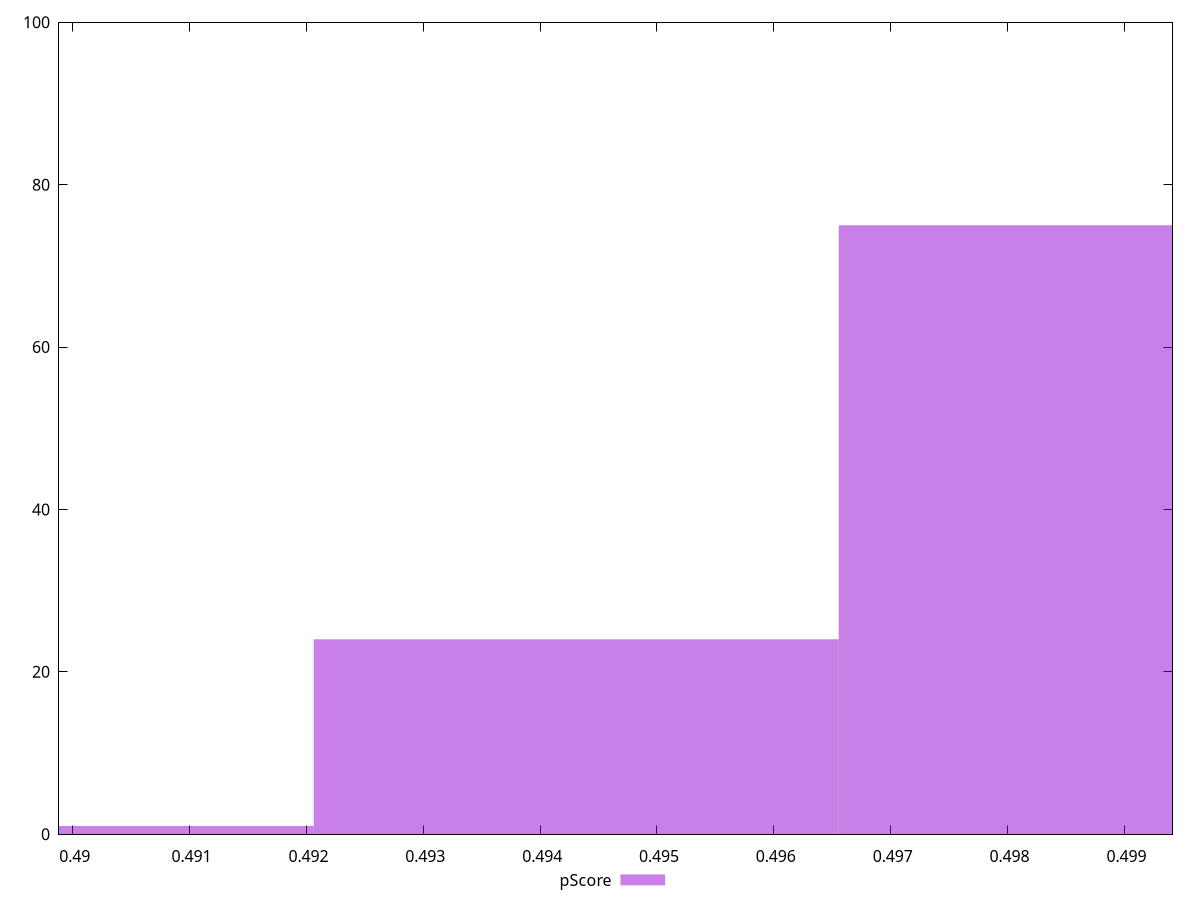 reset

$pScore <<EOF
0.48981486720337686 1
0.4988022959594021 75
0.4943085815813895 24
EOF

set key outside below
set boxwidth 0.004493714378012632
set xrange [0.4898823529411765:0.49941176470588233]
set yrange [0:100]
set trange [0:100]
set style fill transparent solid 0.5 noborder
set terminal svg size 640, 490 enhanced background rgb 'white'
set output "report_00018_2021-02-10T15-25-16.877Z/uses-rel-preload/samples/pages+cached+noadtech+nomedia/pScore/histogram.svg"

plot $pScore title "pScore" with boxes

reset

